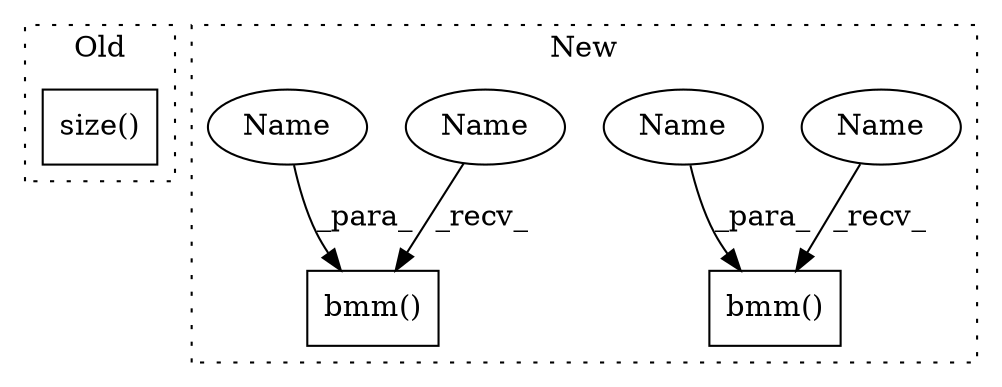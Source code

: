 digraph G {
subgraph cluster0 {
1 [label="size()" a="75" s="1041" l="14" shape="box"];
label = "Old";
style="dotted";
}
subgraph cluster1 {
2 [label="bmm()" a="75" s="1535,1563" l="10,1" shape="box"];
3 [label="bmm()" a="75" s="1350,1378" l="10,1" shape="box"];
4 [label="Name" a="87" s="1535" l="5" shape="ellipse"];
5 [label="Name" a="87" s="1350" l="5" shape="ellipse"];
6 [label="Name" a="87" s="1360" l="9" shape="ellipse"];
7 [label="Name" a="87" s="1545" l="9" shape="ellipse"];
label = "New";
style="dotted";
}
4 -> 2 [label="_recv_"];
5 -> 3 [label="_recv_"];
6 -> 3 [label="_para_"];
7 -> 2 [label="_para_"];
}
